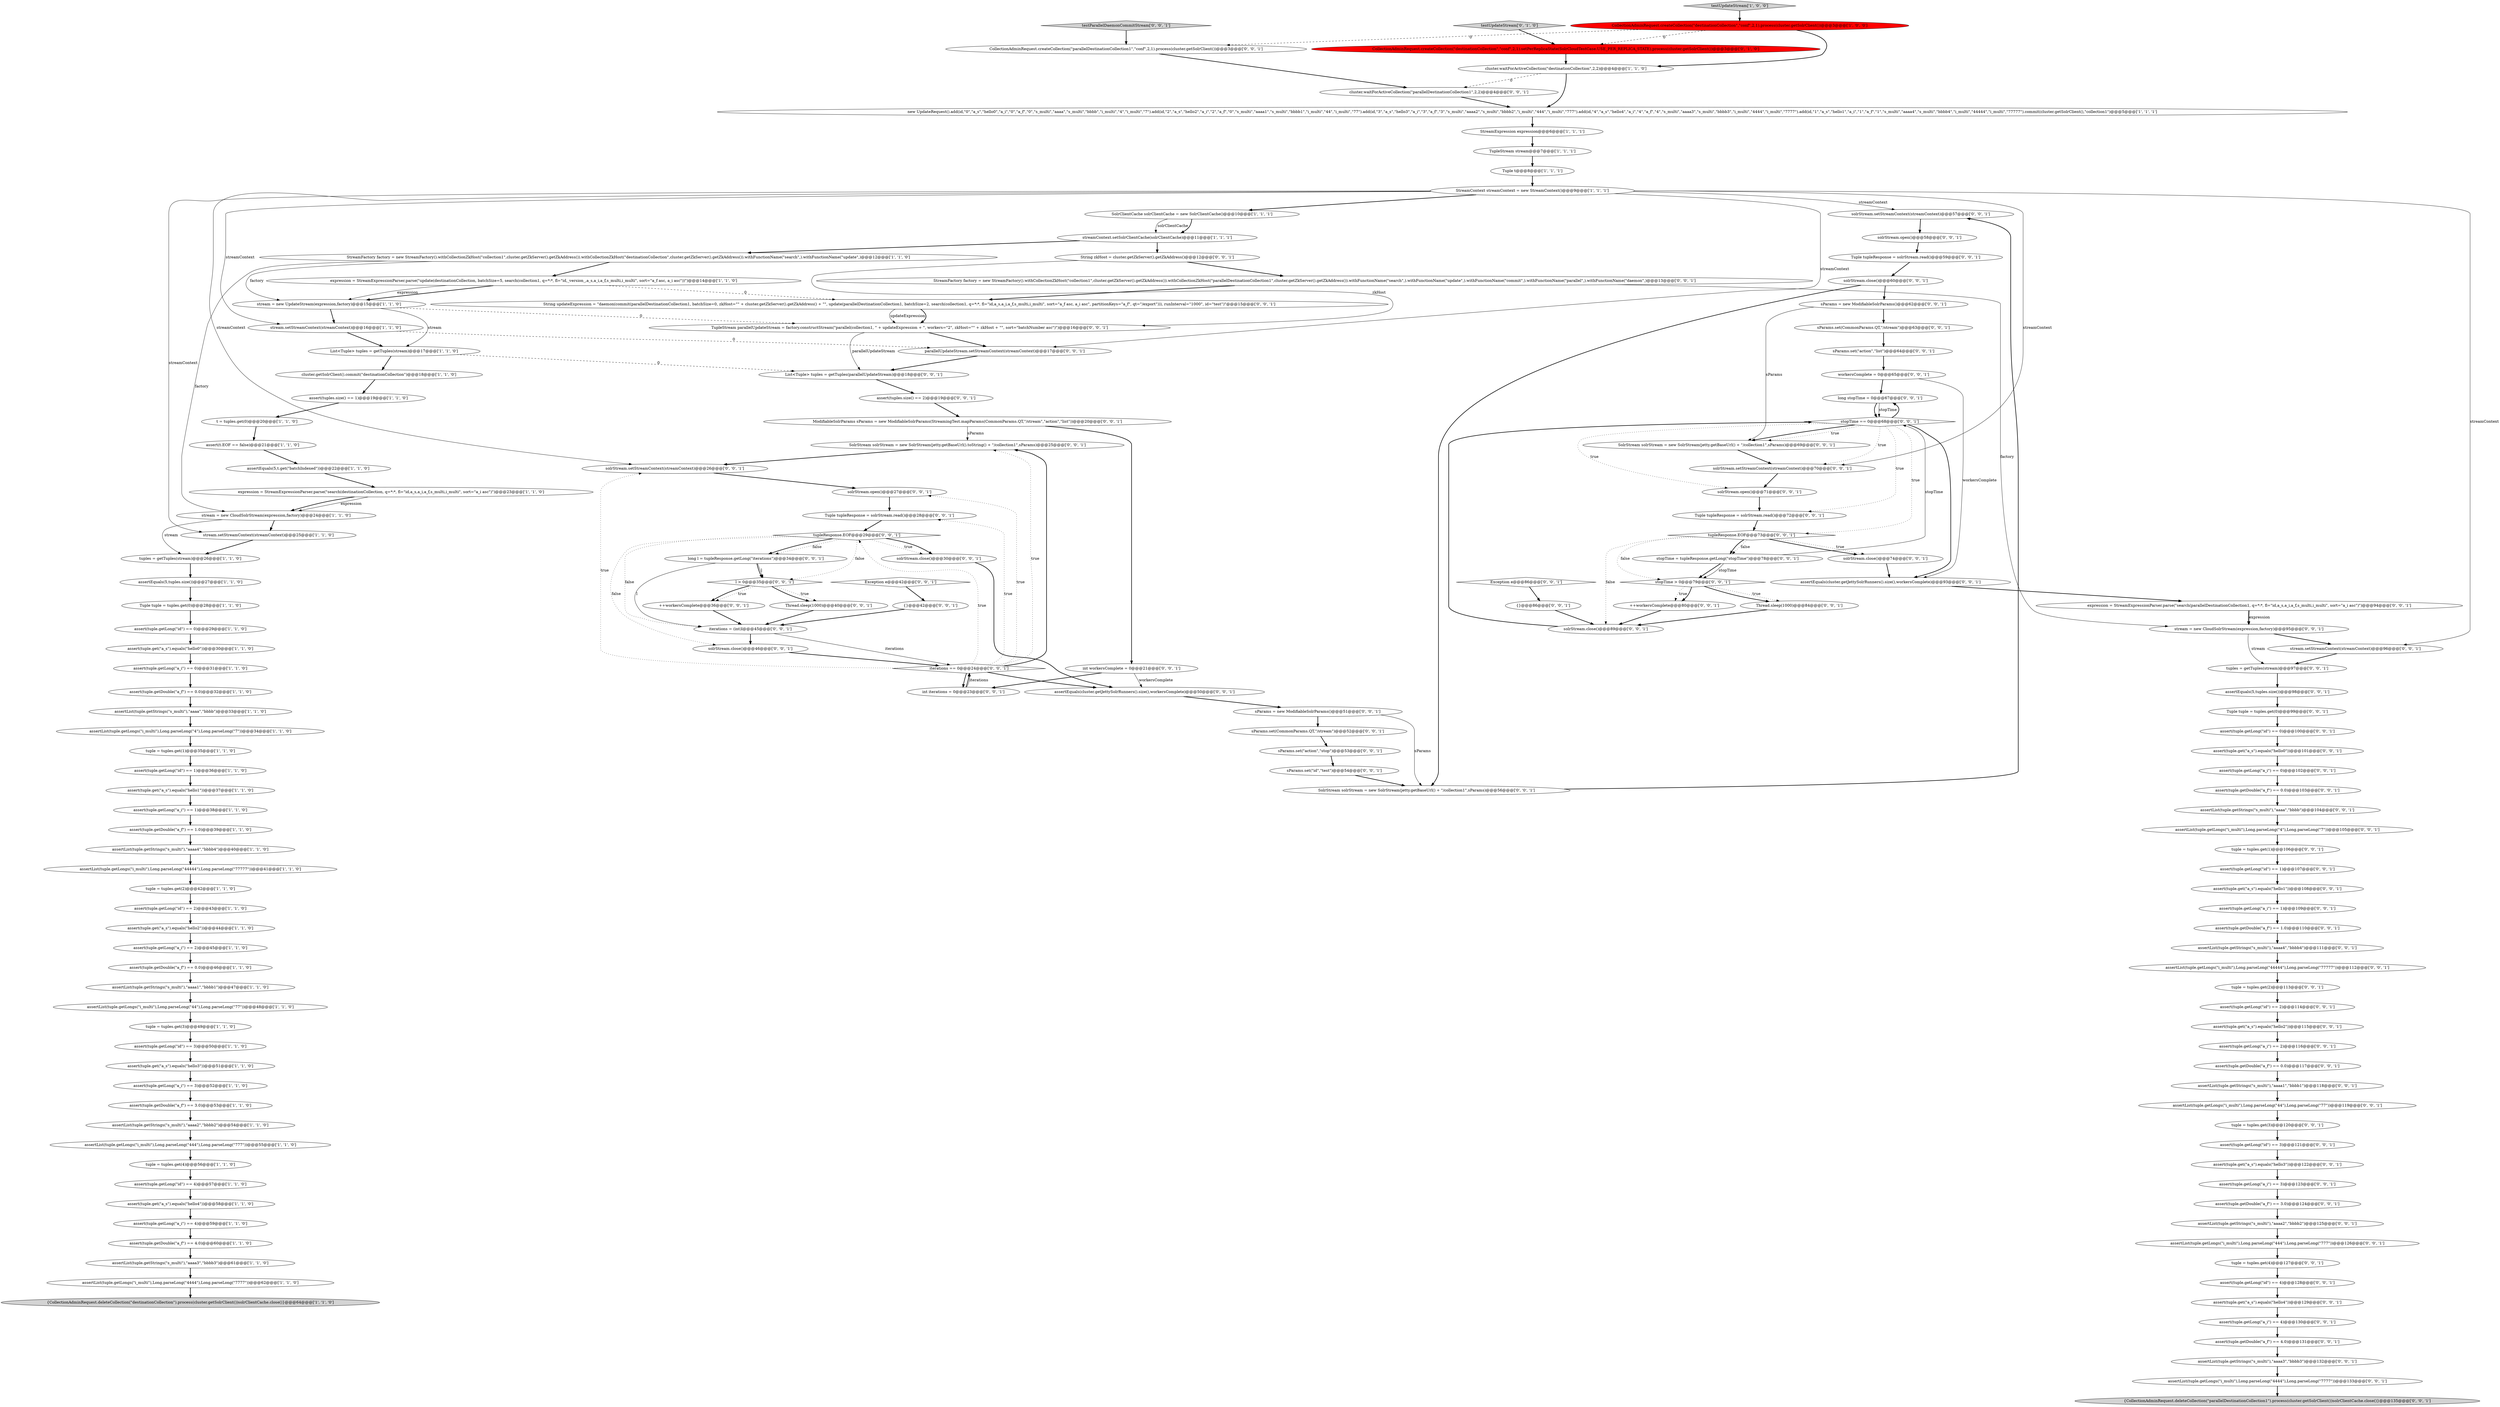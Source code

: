 digraph {
47 [style = filled, label = "CollectionAdminRequest.createCollection(\"destinationCollection\",\"conf\",2,1).process(cluster.getSolrClient())@@@3@@@['1', '0', '0']", fillcolor = red, shape = ellipse image = "AAA1AAABBB1BBB"];
37 [style = filled, label = "assert(tuple.getLong(\"a_i\") == 0)@@@31@@@['1', '1', '0']", fillcolor = white, shape = ellipse image = "AAA0AAABBB1BBB"];
43 [style = filled, label = "assert(tuple.getDouble(\"a_f\") == 4.0)@@@60@@@['1', '1', '0']", fillcolor = white, shape = ellipse image = "AAA0AAABBB1BBB"];
52 [style = filled, label = "{CollectionAdminRequest.deleteCollection(\"destinationCollection\").process(cluster.getSolrClient())solrClientCache.close()}@@@64@@@['1', '1', '0']", fillcolor = lightgray, shape = ellipse image = "AAA0AAABBB1BBB"];
45 [style = filled, label = "StreamFactory factory = new StreamFactory().withCollectionZkHost(\"collection1\",cluster.getZkServer().getZkAddress()).withCollectionZkHost(\"destinationCollection\",cluster.getZkServer().getZkAddress()).withFunctionName(\"search\",).withFunctionName(\"update\",)@@@12@@@['1', '1', '0']", fillcolor = white, shape = ellipse image = "AAA0AAABBB1BBB"];
84 [style = filled, label = "long l = tupleResponse.getLong(\"iterations\")@@@34@@@['0', '0', '1']", fillcolor = white, shape = ellipse image = "AAA0AAABBB3BBB"];
142 [style = filled, label = "tupleResponse.EOF@@@29@@@['0', '0', '1']", fillcolor = white, shape = diamond image = "AAA0AAABBB3BBB"];
150 [style = filled, label = "ModifiableSolrParams sParams = new ModifiableSolrParams(StreamingTest.mapParams(CommonParams.QT,\"/stream\",\"action\",\"list\"))@@@20@@@['0', '0', '1']", fillcolor = white, shape = ellipse image = "AAA0AAABBB3BBB"];
23 [style = filled, label = "assert(tuple.get(\"a_s\").equals(\"hello0\"))@@@30@@@['1', '1', '0']", fillcolor = white, shape = ellipse image = "AAA0AAABBB1BBB"];
158 [style = filled, label = "int iterations = 0@@@23@@@['0', '0', '1']", fillcolor = white, shape = ellipse image = "AAA0AAABBB3BBB"];
89 [style = filled, label = "sParams.set(\"action\",\"stop\")@@@53@@@['0', '0', '1']", fillcolor = white, shape = ellipse image = "AAA0AAABBB3BBB"];
109 [style = filled, label = "stopTime > 0@@@79@@@['0', '0', '1']", fillcolor = white, shape = diamond image = "AAA0AAABBB3BBB"];
160 [style = filled, label = "sParams.set(\"id\",\"test\")@@@54@@@['0', '0', '1']", fillcolor = white, shape = ellipse image = "AAA0AAABBB3BBB"];
118 [style = filled, label = "l > 0@@@35@@@['0', '0', '1']", fillcolor = white, shape = diamond image = "AAA0AAABBB3BBB"];
120 [style = filled, label = "assert(tuple.getLong(\"id\") == 0)@@@100@@@['0', '0', '1']", fillcolor = white, shape = ellipse image = "AAA0AAABBB3BBB"];
107 [style = filled, label = "TupleStream parallelUpdateStream = factory.constructStream(\"parallel(collection1, \" + updateExpression + \", workers=\"2\", zkHost=\"\" + zkHost + \"\", sort=\"batchNumber asc\")\")@@@16@@@['0', '0', '1']", fillcolor = white, shape = ellipse image = "AAA0AAABBB3BBB"];
104 [style = filled, label = "Tuple tupleResponse = solrStream.read()@@@28@@@['0', '0', '1']", fillcolor = white, shape = ellipse image = "AAA0AAABBB3BBB"];
18 [style = filled, label = "t = tuples.get(0)@@@20@@@['1', '1', '0']", fillcolor = white, shape = ellipse image = "AAA0AAABBB1BBB"];
26 [style = filled, label = "assertList(tuple.getLongs(\"i_multi\"),Long.parseLong(\"44\"),Long.parseLong(\"77\"))@@@48@@@['1', '1', '0']", fillcolor = white, shape = ellipse image = "AAA0AAABBB1BBB"];
122 [style = filled, label = "workersComplete = 0@@@65@@@['0', '0', '1']", fillcolor = white, shape = ellipse image = "AAA0AAABBB3BBB"];
65 [style = filled, label = "assert(tuple.getLong(\"a_i\") == 4)@@@130@@@['0', '0', '1']", fillcolor = white, shape = ellipse image = "AAA0AAABBB3BBB"];
139 [style = filled, label = "assert(tuples.size() == 2)@@@19@@@['0', '0', '1']", fillcolor = white, shape = ellipse image = "AAA0AAABBB3BBB"];
133 [style = filled, label = "assertList(tuple.getStrings(\"s_multi\"),\"aaaa1\",\"bbbb1\")@@@118@@@['0', '0', '1']", fillcolor = white, shape = ellipse image = "AAA0AAABBB3BBB"];
136 [style = filled, label = "solrStream.close()@@@89@@@['0', '0', '1']", fillcolor = white, shape = ellipse image = "AAA0AAABBB3BBB"];
86 [style = filled, label = "assert(tuple.getLong(\"a_i\") == 3)@@@123@@@['0', '0', '1']", fillcolor = white, shape = ellipse image = "AAA0AAABBB3BBB"];
44 [style = filled, label = "testUpdateStream['1', '0', '0']", fillcolor = lightgray, shape = diamond image = "AAA0AAABBB1BBB"];
3 [style = filled, label = "assert(tuple.getLong(\"a_i\") == 1)@@@38@@@['1', '1', '0']", fillcolor = white, shape = ellipse image = "AAA0AAABBB1BBB"];
42 [style = filled, label = "Tuple tuple = tuples.get(0)@@@28@@@['1', '1', '0']", fillcolor = white, shape = ellipse image = "AAA0AAABBB1BBB"];
57 [style = filled, label = "Tuple t@@@8@@@['1', '1', '1']", fillcolor = white, shape = ellipse image = "AAA0AAABBB1BBB"];
103 [style = filled, label = "assert(tuple.getLong(\"a_i\") == 0)@@@102@@@['0', '0', '1']", fillcolor = white, shape = ellipse image = "AAA0AAABBB3BBB"];
161 [style = filled, label = "solrStream.close()@@@46@@@['0', '0', '1']", fillcolor = white, shape = ellipse image = "AAA0AAABBB3BBB"];
132 [style = filled, label = "stream = new CloudSolrStream(expression,factory)@@@95@@@['0', '0', '1']", fillcolor = white, shape = ellipse image = "AAA0AAABBB3BBB"];
31 [style = filled, label = "assertList(tuple.getStrings(\"s_multi\"),\"aaaa4\",\"bbbb4\")@@@40@@@['1', '1', '0']", fillcolor = white, shape = ellipse image = "AAA0AAABBB1BBB"];
61 [style = filled, label = "testUpdateStream['0', '1', '0']", fillcolor = lightgray, shape = diamond image = "AAA0AAABBB2BBB"];
54 [style = filled, label = "tuple = tuples.get(4)@@@56@@@['1', '1', '0']", fillcolor = white, shape = ellipse image = "AAA0AAABBB1BBB"];
141 [style = filled, label = "assert(tuple.get(\"a_s\").equals(\"hello4\"))@@@129@@@['0', '0', '1']", fillcolor = white, shape = ellipse image = "AAA0AAABBB3BBB"];
29 [style = filled, label = "tuple = tuples.get(2)@@@42@@@['1', '1', '0']", fillcolor = white, shape = ellipse image = "AAA0AAABBB1BBB"];
76 [style = filled, label = "solrStream.close()@@@60@@@['0', '0', '1']", fillcolor = white, shape = ellipse image = "AAA0AAABBB3BBB"];
63 [style = filled, label = "sParams.set(CommonParams.QT,\"/stream\")@@@52@@@['0', '0', '1']", fillcolor = white, shape = ellipse image = "AAA0AAABBB3BBB"];
117 [style = filled, label = "solrStream.close()@@@74@@@['0', '0', '1']", fillcolor = white, shape = ellipse image = "AAA0AAABBB3BBB"];
146 [style = filled, label = "Tuple tupleResponse = solrStream.read()@@@72@@@['0', '0', '1']", fillcolor = white, shape = ellipse image = "AAA0AAABBB3BBB"];
68 [style = filled, label = "Exception e@@@86@@@['0', '0', '1']", fillcolor = white, shape = diamond image = "AAA0AAABBB3BBB"];
81 [style = filled, label = "assert(tuple.get(\"a_s\").equals(\"hello0\"))@@@101@@@['0', '0', '1']", fillcolor = white, shape = ellipse image = "AAA0AAABBB3BBB"];
28 [style = filled, label = "List<Tuple> tuples = getTuples(stream)@@@17@@@['1', '1', '0']", fillcolor = white, shape = ellipse image = "AAA0AAABBB1BBB"];
155 [style = filled, label = "Exception e@@@42@@@['0', '0', '1']", fillcolor = white, shape = diamond image = "AAA0AAABBB3BBB"];
91 [style = filled, label = "++workersComplete@@@36@@@['0', '0', '1']", fillcolor = white, shape = ellipse image = "AAA0AAABBB3BBB"];
49 [style = filled, label = "assert(tuple.get(\"a_s\").equals(\"hello3\"))@@@51@@@['1', '1', '0']", fillcolor = white, shape = ellipse image = "AAA0AAABBB1BBB"];
72 [style = filled, label = "sParams.set(CommonParams.QT,\"/stream\")@@@63@@@['0', '0', '1']", fillcolor = white, shape = ellipse image = "AAA0AAABBB3BBB"];
82 [style = filled, label = "stream.setStreamContext(streamContext)@@@96@@@['0', '0', '1']", fillcolor = white, shape = ellipse image = "AAA0AAABBB3BBB"];
7 [style = filled, label = "assert(tuple.getLong(\"a_i\") == 4)@@@59@@@['1', '1', '0']", fillcolor = white, shape = ellipse image = "AAA0AAABBB1BBB"];
53 [style = filled, label = "assert(tuple.getLong(\"id\") == 2)@@@43@@@['1', '1', '0']", fillcolor = white, shape = ellipse image = "AAA0AAABBB1BBB"];
87 [style = filled, label = "cluster.waitForActiveCollection(\"parallelDestinationCollection1\",2,2)@@@4@@@['0', '0', '1']", fillcolor = white, shape = ellipse image = "AAA0AAABBB3BBB"];
20 [style = filled, label = "assert(tuple.getDouble(\"a_f\") == 3.0)@@@53@@@['1', '1', '0']", fillcolor = white, shape = ellipse image = "AAA0AAABBB1BBB"];
88 [style = filled, label = "sParams = new ModifiableSolrParams()@@@51@@@['0', '0', '1']", fillcolor = white, shape = ellipse image = "AAA0AAABBB3BBB"];
16 [style = filled, label = "assertEquals(5,t.get(\"batchIndexed\"))@@@22@@@['1', '1', '0']", fillcolor = white, shape = ellipse image = "AAA0AAABBB1BBB"];
111 [style = filled, label = "solrStream.setStreamContext(streamContext)@@@57@@@['0', '0', '1']", fillcolor = white, shape = ellipse image = "AAA0AAABBB3BBB"];
60 [style = filled, label = "assert(tuple.getDouble(\"a_f\") == 1.0)@@@39@@@['1', '1', '0']", fillcolor = white, shape = ellipse image = "AAA0AAABBB1BBB"];
14 [style = filled, label = "assert(tuple.getLong(\"id\") == 4)@@@57@@@['1', '1', '0']", fillcolor = white, shape = ellipse image = "AAA0AAABBB1BBB"];
22 [style = filled, label = "assertList(tuple.getStrings(\"s_multi\"),\"aaaa1\",\"bbbb1\")@@@47@@@['1', '1', '0']", fillcolor = white, shape = ellipse image = "AAA0AAABBB1BBB"];
135 [style = filled, label = "tuple = tuples.get(4)@@@127@@@['0', '0', '1']", fillcolor = white, shape = ellipse image = "AAA0AAABBB3BBB"];
121 [style = filled, label = "Thread.sleep(1000)@@@84@@@['0', '0', '1']", fillcolor = white, shape = ellipse image = "AAA0AAABBB3BBB"];
62 [style = filled, label = "CollectionAdminRequest.createCollection(\"destinationCollection\",\"conf\",2,1).setPerReplicaState(SolrCloudTestCase.USE_PER_REPLICA_STATE).process(cluster.getSolrClient())@@@3@@@['0', '1', '0']", fillcolor = red, shape = ellipse image = "AAA1AAABBB2BBB"];
59 [style = filled, label = "stream.setStreamContext(streamContext)@@@16@@@['1', '1', '0']", fillcolor = white, shape = ellipse image = "AAA0AAABBB1BBB"];
12 [style = filled, label = "assert(t.EOF == false)@@@21@@@['1', '1', '0']", fillcolor = white, shape = ellipse image = "AAA0AAABBB1BBB"];
21 [style = filled, label = "assertList(tuple.getStrings(\"s_multi\"),\"aaaa\",\"bbbb\")@@@33@@@['1', '1', '0']", fillcolor = white, shape = ellipse image = "AAA0AAABBB1BBB"];
30 [style = filled, label = "assertList(tuple.getLongs(\"i_multi\"),Long.parseLong(\"4444\"),Long.parseLong(\"7777\"))@@@62@@@['1', '1', '0']", fillcolor = white, shape = ellipse image = "AAA0AAABBB1BBB"];
153 [style = filled, label = "CollectionAdminRequest.createCollection(\"parallelDestinationCollection1\",\"conf\",2,1).process(cluster.getSolrClient())@@@3@@@['0', '0', '1']", fillcolor = white, shape = ellipse image = "AAA0AAABBB3BBB"];
79 [style = filled, label = "solrStream.open()@@@58@@@['0', '0', '1']", fillcolor = white, shape = ellipse image = "AAA0AAABBB3BBB"];
8 [style = filled, label = "expression = StreamExpressionParser.parse(\"search(destinationCollection, q=*:*, fl=\"id,a_s,a_i,a_f,s_multi,i_multi\", sort=\"a_i asc\")\")@@@23@@@['1', '1', '0']", fillcolor = white, shape = ellipse image = "AAA0AAABBB1BBB"];
100 [style = filled, label = "assertEquals(cluster.getJettySolrRunners().size(),workersComplete)@@@50@@@['0', '0', '1']", fillcolor = white, shape = ellipse image = "AAA0AAABBB3BBB"];
124 [style = filled, label = "tupleResponse.EOF@@@73@@@['0', '0', '1']", fillcolor = white, shape = diamond image = "AAA0AAABBB3BBB"];
41 [style = filled, label = "assert(tuple.getLong(\"id\") == 3)@@@50@@@['1', '1', '0']", fillcolor = white, shape = ellipse image = "AAA0AAABBB1BBB"];
67 [style = filled, label = "solrStream.open()@@@71@@@['0', '0', '1']", fillcolor = white, shape = ellipse image = "AAA0AAABBB3BBB"];
95 [style = filled, label = "SolrStream solrStream = new SolrStream(jetty.getBaseUrl().toString() + \"/collection1\",sParams)@@@25@@@['0', '0', '1']", fillcolor = white, shape = ellipse image = "AAA0AAABBB3BBB"];
119 [style = filled, label = "stopTime = tupleResponse.getLong(\"stopTime\")@@@78@@@['0', '0', '1']", fillcolor = white, shape = ellipse image = "AAA0AAABBB3BBB"];
113 [style = filled, label = "assert(tuple.getLong(\"id\") == 2)@@@114@@@['0', '0', '1']", fillcolor = white, shape = ellipse image = "AAA0AAABBB3BBB"];
99 [style = filled, label = "assertList(tuple.getStrings(\"s_multi\"),\"aaaa3\",\"bbbb3\")@@@132@@@['0', '0', '1']", fillcolor = white, shape = ellipse image = "AAA0AAABBB3BBB"];
151 [style = filled, label = "++workersComplete@@@80@@@['0', '0', '1']", fillcolor = white, shape = ellipse image = "AAA0AAABBB3BBB"];
134 [style = filled, label = "assert(tuple.get(\"a_s\").equals(\"hello2\"))@@@115@@@['0', '0', '1']", fillcolor = white, shape = ellipse image = "AAA0AAABBB3BBB"];
58 [style = filled, label = "assert(tuple.getLong(\"a_i\") == 2)@@@45@@@['1', '1', '0']", fillcolor = white, shape = ellipse image = "AAA0AAABBB1BBB"];
36 [style = filled, label = "SolrClientCache solrClientCache = new SolrClientCache()@@@10@@@['1', '1', '1']", fillcolor = white, shape = ellipse image = "AAA0AAABBB1BBB"];
39 [style = filled, label = "assertList(tuple.getStrings(\"s_multi\"),\"aaaa2\",\"bbbb2\")@@@54@@@['1', '1', '0']", fillcolor = white, shape = ellipse image = "AAA0AAABBB1BBB"];
11 [style = filled, label = "assert(tuple.getDouble(\"a_f\") == 0.0)@@@46@@@['1', '1', '0']", fillcolor = white, shape = ellipse image = "AAA0AAABBB1BBB"];
110 [style = filled, label = "{CollectionAdminRequest.deleteCollection(\"parallelDestinationCollection1\").process(cluster.getSolrClient())solrClientCache.close()}@@@135@@@['0', '0', '1']", fillcolor = lightgray, shape = ellipse image = "AAA0AAABBB3BBB"];
90 [style = filled, label = "StreamFactory factory = new StreamFactory().withCollectionZkHost(\"collection1\",cluster.getZkServer().getZkAddress()).withCollectionZkHost(\"parallelDestinationCollection1\",cluster.getZkServer().getZkAddress()).withFunctionName(\"search\",).withFunctionName(\"update\",).withFunctionName(\"commit\",).withFunctionName(\"parallel\",).withFunctionName(\"daemon\",)@@@13@@@['0', '0', '1']", fillcolor = white, shape = ellipse image = "AAA0AAABBB3BBB"];
17 [style = filled, label = "assertList(tuple.getLongs(\"i_multi\"),Long.parseLong(\"4\"),Long.parseLong(\"7\"))@@@34@@@['1', '1', '0']", fillcolor = white, shape = ellipse image = "AAA0AAABBB1BBB"];
66 [style = filled, label = "assert(tuple.getDouble(\"a_f\") == 4.0)@@@131@@@['0', '0', '1']", fillcolor = white, shape = ellipse image = "AAA0AAABBB3BBB"];
156 [style = filled, label = "SolrStream solrStream = new SolrStream(jetty.getBaseUrl() + \"/collection1\",sParams)@@@69@@@['0', '0', '1']", fillcolor = white, shape = ellipse image = "AAA0AAABBB3BBB"];
5 [style = filled, label = "new UpdateRequest().add(id,\"0\",\"a_s\",\"hello0\",\"a_i\",\"0\",\"a_f\",\"0\",\"s_multi\",\"aaaa\",\"s_multi\",\"bbbb\",\"i_multi\",\"4\",\"i_multi\",\"7\").add(id,\"2\",\"a_s\",\"hello2\",\"a_i\",\"2\",\"a_f\",\"0\",\"s_multi\",\"aaaa1\",\"s_multi\",\"bbbb1\",\"i_multi\",\"44\",\"i_multi\",\"77\").add(id,\"3\",\"a_s\",\"hello3\",\"a_i\",\"3\",\"a_f\",\"3\",\"s_multi\",\"aaaa2\",\"s_multi\",\"bbbb2\",\"i_multi\",\"444\",\"i_multi\",\"777\").add(id,\"4\",\"a_s\",\"hello4\",\"a_i\",\"4\",\"a_f\",\"4\",\"s_multi\",\"aaaa3\",\"s_multi\",\"bbbb3\",\"i_multi\",\"4444\",\"i_multi\",\"7777\").add(id,\"1\",\"a_s\",\"hello1\",\"a_i\",\"1\",\"a_f\",\"1\",\"s_multi\",\"aaaa4\",\"s_multi\",\"bbbb4\",\"i_multi\",\"44444\",\"i_multi\",\"77777\").commit(cluster.getSolrClient(),\"collection1\")@@@5@@@['1', '1', '1']", fillcolor = white, shape = ellipse image = "AAA0AAABBB1BBB"];
64 [style = filled, label = "tuple = tuples.get(1)@@@106@@@['0', '0', '1']", fillcolor = white, shape = ellipse image = "AAA0AAABBB3BBB"];
148 [style = filled, label = "assertList(tuple.getLongs(\"i_multi\"),Long.parseLong(\"44444\"),Long.parseLong(\"77777\"))@@@112@@@['0', '0', '1']", fillcolor = white, shape = ellipse image = "AAA0AAABBB3BBB"];
25 [style = filled, label = "tuple = tuples.get(1)@@@35@@@['1', '1', '0']", fillcolor = white, shape = ellipse image = "AAA0AAABBB1BBB"];
98 [style = filled, label = "assertList(tuple.getStrings(\"s_multi\"),\"aaaa4\",\"bbbb4\")@@@111@@@['0', '0', '1']", fillcolor = white, shape = ellipse image = "AAA0AAABBB3BBB"];
27 [style = filled, label = "cluster.waitForActiveCollection(\"destinationCollection\",2,2)@@@4@@@['1', '1', '0']", fillcolor = white, shape = ellipse image = "AAA0AAABBB1BBB"];
130 [style = filled, label = "testParallelDaemonCommitStream['0', '0', '1']", fillcolor = lightgray, shape = diamond image = "AAA0AAABBB3BBB"];
33 [style = filled, label = "StreamExpression expression@@@6@@@['1', '1', '1']", fillcolor = white, shape = ellipse image = "AAA0AAABBB1BBB"];
145 [style = filled, label = "stopTime == 0@@@68@@@['0', '0', '1']", fillcolor = white, shape = diamond image = "AAA0AAABBB3BBB"];
108 [style = filled, label = "iterations == 0@@@24@@@['0', '0', '1']", fillcolor = white, shape = diamond image = "AAA0AAABBB3BBB"];
38 [style = filled, label = "tuple = tuples.get(3)@@@49@@@['1', '1', '0']", fillcolor = white, shape = ellipse image = "AAA0AAABBB1BBB"];
106 [style = filled, label = "assertEquals(cluster.getJettySolrRunners().size(),workersComplete)@@@93@@@['0', '0', '1']", fillcolor = white, shape = ellipse image = "AAA0AAABBB3BBB"];
6 [style = filled, label = "stream = new UpdateStream(expression,factory)@@@15@@@['1', '1', '0']", fillcolor = white, shape = ellipse image = "AAA0AAABBB1BBB"];
92 [style = filled, label = "assertList(tuple.getLongs(\"i_multi\"),Long.parseLong(\"44\"),Long.parseLong(\"77\"))@@@119@@@['0', '0', '1']", fillcolor = white, shape = ellipse image = "AAA0AAABBB3BBB"];
126 [style = filled, label = "assertEquals(5,tuples.size())@@@98@@@['0', '0', '1']", fillcolor = white, shape = ellipse image = "AAA0AAABBB3BBB"];
74 [style = filled, label = "assert(tuple.getLong(\"a_i\") == 2)@@@116@@@['0', '0', '1']", fillcolor = white, shape = ellipse image = "AAA0AAABBB3BBB"];
140 [style = filled, label = "sParams.set(\"action\",\"list\")@@@64@@@['0', '0', '1']", fillcolor = white, shape = ellipse image = "AAA0AAABBB3BBB"];
105 [style = filled, label = "long stopTime = 0@@@67@@@['0', '0', '1']", fillcolor = white, shape = ellipse image = "AAA0AAABBB3BBB"];
80 [style = filled, label = "iterations = (int)l@@@45@@@['0', '0', '1']", fillcolor = white, shape = ellipse image = "AAA0AAABBB3BBB"];
51 [style = filled, label = "cluster.getSolrClient().commit(\"destinationCollection\")@@@18@@@['1', '1', '0']", fillcolor = white, shape = ellipse image = "AAA0AAABBB1BBB"];
71 [style = filled, label = "assert(tuple.getLong(\"a_i\") == 1)@@@109@@@['0', '0', '1']", fillcolor = white, shape = ellipse image = "AAA0AAABBB3BBB"];
10 [style = filled, label = "tuples = getTuples(stream)@@@26@@@['1', '1', '0']", fillcolor = white, shape = ellipse image = "AAA0AAABBB1BBB"];
112 [style = filled, label = "List<Tuple> tuples = getTuples(parallelUpdateStream)@@@18@@@['0', '0', '1']", fillcolor = white, shape = ellipse image = "AAA0AAABBB3BBB"];
123 [style = filled, label = "sParams = new ModifiableSolrParams()@@@62@@@['0', '0', '1']", fillcolor = white, shape = ellipse image = "AAA0AAABBB3BBB"];
154 [style = filled, label = "assertList(tuple.getStrings(\"s_multi\"),\"aaaa2\",\"bbbb2\")@@@125@@@['0', '0', '1']", fillcolor = white, shape = ellipse image = "AAA0AAABBB3BBB"];
55 [style = filled, label = "assert(tuple.getLong(\"id\") == 0)@@@29@@@['1', '1', '0']", fillcolor = white, shape = ellipse image = "AAA0AAABBB1BBB"];
93 [style = filled, label = "Tuple tupleResponse = solrStream.read()@@@59@@@['0', '0', '1']", fillcolor = white, shape = ellipse image = "AAA0AAABBB3BBB"];
129 [style = filled, label = "assertList(tuple.getLongs(\"i_multi\"),Long.parseLong(\"444\"),Long.parseLong(\"777\"))@@@126@@@['0', '0', '1']", fillcolor = white, shape = ellipse image = "AAA0AAABBB3BBB"];
159 [style = filled, label = "Thread.sleep(1000)@@@40@@@['0', '0', '1']", fillcolor = white, shape = ellipse image = "AAA0AAABBB3BBB"];
137 [style = filled, label = "tuple = tuples.get(2)@@@113@@@['0', '0', '1']", fillcolor = white, shape = ellipse image = "AAA0AAABBB3BBB"];
2 [style = filled, label = "assert(tuple.getLong(\"id\") == 1)@@@36@@@['1', '1', '0']", fillcolor = white, shape = ellipse image = "AAA0AAABBB1BBB"];
143 [style = filled, label = "assert(tuple.getLong(\"id\") == 4)@@@128@@@['0', '0', '1']", fillcolor = white, shape = ellipse image = "AAA0AAABBB3BBB"];
75 [style = filled, label = "int workersComplete = 0@@@21@@@['0', '0', '1']", fillcolor = white, shape = ellipse image = "AAA0AAABBB3BBB"];
102 [style = filled, label = "tuple = tuples.get(3)@@@120@@@['0', '0', '1']", fillcolor = white, shape = ellipse image = "AAA0AAABBB3BBB"];
78 [style = filled, label = "Tuple tuple = tuples.get(0)@@@99@@@['0', '0', '1']", fillcolor = white, shape = ellipse image = "AAA0AAABBB3BBB"];
13 [style = filled, label = "assertList(tuple.getLongs(\"i_multi\"),Long.parseLong(\"44444\"),Long.parseLong(\"77777\"))@@@41@@@['1', '1', '0']", fillcolor = white, shape = ellipse image = "AAA0AAABBB1BBB"];
125 [style = filled, label = "assert(tuple.get(\"a_s\").equals(\"hello3\"))@@@122@@@['0', '0', '1']", fillcolor = white, shape = ellipse image = "AAA0AAABBB3BBB"];
144 [style = filled, label = "assert(tuple.getDouble(\"a_f\") == 3.0)@@@124@@@['0', '0', '1']", fillcolor = white, shape = ellipse image = "AAA0AAABBB3BBB"];
94 [style = filled, label = "{}@@@86@@@['0', '0', '1']", fillcolor = white, shape = ellipse image = "AAA0AAABBB3BBB"];
73 [style = filled, label = "assertList(tuple.getLongs(\"i_multi\"),Long.parseLong(\"4444\"),Long.parseLong(\"7777\"))@@@133@@@['0', '0', '1']", fillcolor = white, shape = ellipse image = "AAA0AAABBB3BBB"];
1 [style = filled, label = "TupleStream stream@@@7@@@['1', '1', '1']", fillcolor = white, shape = ellipse image = "AAA0AAABBB1BBB"];
46 [style = filled, label = "assert(tuple.get(\"a_s\").equals(\"hello2\"))@@@44@@@['1', '1', '0']", fillcolor = white, shape = ellipse image = "AAA0AAABBB1BBB"];
127 [style = filled, label = "parallelUpdateStream.setStreamContext(streamContext)@@@17@@@['0', '0', '1']", fillcolor = white, shape = ellipse image = "AAA0AAABBB3BBB"];
70 [style = filled, label = "solrStream.setStreamContext(streamContext)@@@26@@@['0', '0', '1']", fillcolor = white, shape = ellipse image = "AAA0AAABBB3BBB"];
157 [style = filled, label = "assertList(tuple.getLongs(\"i_multi\"),Long.parseLong(\"4\"),Long.parseLong(\"7\"))@@@105@@@['0', '0', '1']", fillcolor = white, shape = ellipse image = "AAA0AAABBB3BBB"];
34 [style = filled, label = "assertList(tuple.getLongs(\"i_multi\"),Long.parseLong(\"444\"),Long.parseLong(\"777\"))@@@55@@@['1', '1', '0']", fillcolor = white, shape = ellipse image = "AAA0AAABBB1BBB"];
131 [style = filled, label = "assert(tuple.getDouble(\"a_f\") == 1.0)@@@110@@@['0', '0', '1']", fillcolor = white, shape = ellipse image = "AAA0AAABBB3BBB"];
128 [style = filled, label = "expression = StreamExpressionParser.parse(\"search(parallelDestinationCollection1, q=*:*, fl=\"id,a_s,a_i,a_f,s_multi,i_multi\", sort=\"a_i asc\")\")@@@94@@@['0', '0', '1']", fillcolor = white, shape = ellipse image = "AAA0AAABBB3BBB"];
48 [style = filled, label = "expression = StreamExpressionParser.parse(\"update(destinationCollection, batchSize=5, search(collection1, q=*:*, fl=\"id,_version_,a_s,a_i,a_f,s_multi,i_multi\", sort=\"a_f asc, a_i asc\"))\")@@@14@@@['1', '1', '0']", fillcolor = white, shape = ellipse image = "AAA0AAABBB1BBB"];
0 [style = filled, label = "stream.setStreamContext(streamContext)@@@25@@@['1', '1', '0']", fillcolor = white, shape = ellipse image = "AAA0AAABBB1BBB"];
83 [style = filled, label = "String updateExpression = \"daemon(commit(parallelDestinationCollection1, batchSize=0, zkHost=\"\" + cluster.getZkServer().getZkAddress() + \"\", update(parallelDestinationCollection1, batchSize=2, search(collection1, q=*:*, fl=\"id,a_s,a_i,a_f,s_multi,i_multi\", sort=\"a_f asc, a_i asc\", partitionKeys=\"a_f\", qt=\"/export\"))), runInterval=\"1000\", id=\"test\")\"@@@15@@@['0', '0', '1']", fillcolor = white, shape = ellipse image = "AAA0AAABBB3BBB"];
15 [style = filled, label = "streamContext.setSolrClientCache(solrClientCache)@@@11@@@['1', '1', '1']", fillcolor = white, shape = ellipse image = "AAA0AAABBB1BBB"];
114 [style = filled, label = "tuples = getTuples(stream)@@@97@@@['0', '0', '1']", fillcolor = white, shape = ellipse image = "AAA0AAABBB3BBB"];
24 [style = filled, label = "assert(tuple.getLong(\"a_i\") == 3)@@@52@@@['1', '1', '0']", fillcolor = white, shape = ellipse image = "AAA0AAABBB1BBB"];
32 [style = filled, label = "assertEquals(5,tuples.size())@@@27@@@['1', '1', '0']", fillcolor = white, shape = ellipse image = "AAA0AAABBB1BBB"];
96 [style = filled, label = "String zkHost = cluster.getZkServer().getZkAddress()@@@12@@@['0', '0', '1']", fillcolor = white, shape = ellipse image = "AAA0AAABBB3BBB"];
4 [style = filled, label = "assertList(tuple.getStrings(\"s_multi\"),\"aaaa3\",\"bbbb3\")@@@61@@@['1', '1', '0']", fillcolor = white, shape = ellipse image = "AAA0AAABBB1BBB"];
35 [style = filled, label = "assert(tuple.getDouble(\"a_f\") == 0.0)@@@32@@@['1', '1', '0']", fillcolor = white, shape = ellipse image = "AAA0AAABBB1BBB"];
56 [style = filled, label = "assert(tuples.size() == 1)@@@19@@@['1', '1', '0']", fillcolor = white, shape = ellipse image = "AAA0AAABBB1BBB"];
97 [style = filled, label = "solrStream.open()@@@27@@@['0', '0', '1']", fillcolor = white, shape = ellipse image = "AAA0AAABBB3BBB"];
69 [style = filled, label = "solrStream.setStreamContext(streamContext)@@@70@@@['0', '0', '1']", fillcolor = white, shape = ellipse image = "AAA0AAABBB3BBB"];
85 [style = filled, label = "assert(tuple.get(\"a_s\").equals(\"hello1\"))@@@108@@@['0', '0', '1']", fillcolor = white, shape = ellipse image = "AAA0AAABBB3BBB"];
77 [style = filled, label = "assert(tuple.getDouble(\"a_f\") == 0.0)@@@103@@@['0', '0', '1']", fillcolor = white, shape = ellipse image = "AAA0AAABBB3BBB"];
19 [style = filled, label = "StreamContext streamContext = new StreamContext()@@@9@@@['1', '1', '1']", fillcolor = white, shape = ellipse image = "AAA0AAABBB1BBB"];
40 [style = filled, label = "assert(tuple.get(\"a_s\").equals(\"hello1\"))@@@37@@@['1', '1', '0']", fillcolor = white, shape = ellipse image = "AAA0AAABBB1BBB"];
101 [style = filled, label = "SolrStream solrStream = new SolrStream(jetty.getBaseUrl() + \"/collection1\",sParams)@@@56@@@['0', '0', '1']", fillcolor = white, shape = ellipse image = "AAA0AAABBB3BBB"];
9 [style = filled, label = "stream = new CloudSolrStream(expression,factory)@@@24@@@['1', '1', '0']", fillcolor = white, shape = ellipse image = "AAA0AAABBB1BBB"];
149 [style = filled, label = "{}@@@42@@@['0', '0', '1']", fillcolor = white, shape = ellipse image = "AAA0AAABBB3BBB"];
115 [style = filled, label = "assertList(tuple.getStrings(\"s_multi\"),\"aaaa\",\"bbbb\")@@@104@@@['0', '0', '1']", fillcolor = white, shape = ellipse image = "AAA0AAABBB3BBB"];
147 [style = filled, label = "assert(tuple.getLong(\"id\") == 1)@@@107@@@['0', '0', '1']", fillcolor = white, shape = ellipse image = "AAA0AAABBB3BBB"];
50 [style = filled, label = "assert(tuple.get(\"a_s\").equals(\"hello4\"))@@@58@@@['1', '1', '0']", fillcolor = white, shape = ellipse image = "AAA0AAABBB1BBB"];
116 [style = filled, label = "assert(tuple.getLong(\"id\") == 3)@@@121@@@['0', '0', '1']", fillcolor = white, shape = ellipse image = "AAA0AAABBB3BBB"];
138 [style = filled, label = "assert(tuple.getDouble(\"a_f\") == 0.0)@@@117@@@['0', '0', '1']", fillcolor = white, shape = ellipse image = "AAA0AAABBB3BBB"];
152 [style = filled, label = "solrStream.close()@@@30@@@['0', '0', '1']", fillcolor = white, shape = ellipse image = "AAA0AAABBB3BBB"];
27->87 [style = dashed, label="0"];
19->82 [style = solid, label="streamContext"];
17->25 [style = bold, label=""];
45->6 [style = solid, label="factory"];
109->121 [style = dotted, label="true"];
137->113 [style = bold, label=""];
81->103 [style = bold, label=""];
132->114 [style = solid, label="stream"];
47->153 [style = dashed, label="0"];
90->83 [style = bold, label=""];
123->156 [style = solid, label="sParams"];
128->132 [style = solid, label="expression"];
118->159 [style = dotted, label="true"];
146->124 [style = bold, label=""];
145->105 [style = bold, label=""];
30->52 [style = bold, label=""];
135->143 [style = bold, label=""];
108->142 [style = dotted, label="true"];
70->97 [style = bold, label=""];
112->139 [style = bold, label=""];
10->32 [style = bold, label=""];
19->36 [style = bold, label=""];
38->41 [style = bold, label=""];
127->112 [style = bold, label=""];
108->97 [style = dotted, label="true"];
47->27 [style = bold, label=""];
116->125 [style = bold, label=""];
45->48 [style = bold, label=""];
62->27 [style = bold, label=""];
88->63 [style = bold, label=""];
43->4 [style = bold, label=""];
136->145 [style = bold, label=""];
142->118 [style = dotted, label="false"];
49->24 [style = bold, label=""];
55->23 [style = bold, label=""];
85->71 [style = bold, label=""];
152->100 [style = bold, label=""];
106->128 [style = bold, label=""];
80->108 [style = solid, label="iterations"];
92->102 [style = bold, label=""];
154->129 [style = bold, label=""];
131->98 [style = bold, label=""];
97->104 [style = bold, label=""];
19->69 [style = solid, label="streamContext"];
7->43 [style = bold, label=""];
119->145 [style = solid, label="stopTime"];
122->106 [style = solid, label="workersComplete"];
19->59 [style = solid, label="streamContext"];
27->5 [style = bold, label=""];
139->150 [style = bold, label=""];
100->88 [style = bold, label=""];
128->132 [style = bold, label=""];
19->0 [style = solid, label="streamContext"];
19->70 [style = solid, label="streamContext"];
124->119 [style = dotted, label="false"];
44->47 [style = bold, label=""];
158->108 [style = solid, label="iterations"];
48->83 [style = dashed, label="0"];
58->11 [style = bold, label=""];
102->116 [style = bold, label=""];
88->101 [style = solid, label="sParams"];
109->151 [style = dotted, label="true"];
5->33 [style = bold, label=""];
73->110 [style = bold, label=""];
141->65 [style = bold, label=""];
39->34 [style = bold, label=""];
142->84 [style = dotted, label="false"];
98->148 [style = bold, label=""];
118->91 [style = dotted, label="true"];
6->107 [style = dashed, label="0"];
18->12 [style = bold, label=""];
34->54 [style = bold, label=""];
76->101 [style = bold, label=""];
113->134 [style = bold, label=""];
65->66 [style = bold, label=""];
41->49 [style = bold, label=""];
144->154 [style = bold, label=""];
119->109 [style = bold, label=""];
133->92 [style = bold, label=""];
153->87 [style = bold, label=""];
35->21 [style = bold, label=""];
25->2 [style = bold, label=""];
124->117 [style = bold, label=""];
117->106 [style = bold, label=""];
83->107 [style = solid, label="updateExpression"];
108->100 [style = bold, label=""];
24->20 [style = bold, label=""];
148->137 [style = bold, label=""];
23->37 [style = bold, label=""];
94->136 [style = bold, label=""];
151->136 [style = bold, label=""];
96->90 [style = bold, label=""];
40->3 [style = bold, label=""];
145->146 [style = dotted, label="true"];
63->89 [style = bold, label=""];
124->136 [style = dotted, label="false"];
132->82 [style = bold, label=""];
45->9 [style = solid, label="factory"];
75->158 [style = bold, label=""];
119->109 [style = solid, label="stopTime"];
145->156 [style = dotted, label="true"];
60->31 [style = bold, label=""];
20->39 [style = bold, label=""];
84->118 [style = solid, label="l"];
83->107 [style = bold, label=""];
108->158 [style = bold, label=""];
150->95 [style = solid, label="sParams"];
59->28 [style = bold, label=""];
56->18 [style = bold, label=""];
96->107 [style = solid, label="zkHost"];
32->42 [style = bold, label=""];
59->127 [style = dashed, label="0"];
89->160 [style = bold, label=""];
86->144 [style = bold, label=""];
118->91 [style = bold, label=""];
107->127 [style = bold, label=""];
114->126 [style = bold, label=""];
143->141 [style = bold, label=""];
22->26 [style = bold, label=""];
108->70 [style = dotted, label="true"];
145->156 [style = bold, label=""];
130->153 [style = bold, label=""];
124->109 [style = dotted, label="false"];
93->76 [style = bold, label=""];
115->157 [style = bold, label=""];
134->74 [style = bold, label=""];
16->8 [style = bold, label=""];
9->10 [style = solid, label="stream"];
101->111 [style = bold, label=""];
161->108 [style = bold, label=""];
111->79 [style = bold, label=""];
31->13 [style = bold, label=""];
57->19 [style = bold, label=""];
105->145 [style = bold, label=""];
159->80 [style = bold, label=""];
84->118 [style = bold, label=""];
142->152 [style = bold, label=""];
48->6 [style = bold, label=""];
42->55 [style = bold, label=""];
145->106 [style = bold, label=""];
147->85 [style = bold, label=""];
142->152 [style = dotted, label="true"];
145->67 [style = dotted, label="true"];
76->123 [style = bold, label=""];
95->70 [style = bold, label=""];
157->64 [style = bold, label=""];
68->94 [style = bold, label=""];
53->46 [style = bold, label=""];
48->6 [style = solid, label="expression"];
124->119 [style = bold, label=""];
75->100 [style = solid, label="workersComplete"];
108->95 [style = bold, label=""];
1->57 [style = bold, label=""];
105->145 [style = solid, label="stopTime"];
142->161 [style = dotted, label="false"];
84->80 [style = solid, label="l"];
108->95 [style = dotted, label="true"];
109->121 [style = bold, label=""];
124->117 [style = dotted, label="true"];
14->50 [style = bold, label=""];
11->22 [style = bold, label=""];
120->81 [style = bold, label=""];
47->62 [style = dashed, label="0"];
108->104 [style = dotted, label="true"];
160->101 [style = bold, label=""];
145->69 [style = dotted, label="true"];
37->35 [style = bold, label=""];
104->142 [style = bold, label=""];
6->59 [style = bold, label=""];
109->151 [style = bold, label=""];
99->73 [style = bold, label=""];
122->105 [style = bold, label=""];
61->62 [style = bold, label=""];
54->14 [style = bold, label=""];
29->53 [style = bold, label=""];
36->15 [style = solid, label="solrClientCache"];
15->45 [style = bold, label=""];
155->149 [style = bold, label=""];
71->131 [style = bold, label=""];
9->0 [style = bold, label=""];
69->67 [style = bold, label=""];
72->140 [style = bold, label=""];
78->120 [style = bold, label=""];
36->15 [style = bold, label=""];
107->112 [style = solid, label="parallelUpdateStream"];
51->56 [style = bold, label=""];
50->7 [style = bold, label=""];
33->1 [style = bold, label=""];
12->16 [style = bold, label=""];
2->40 [style = bold, label=""];
46->58 [style = bold, label=""];
80->161 [style = bold, label=""];
123->72 [style = bold, label=""];
28->51 [style = bold, label=""];
74->138 [style = bold, label=""];
66->99 [style = bold, label=""];
28->112 [style = dashed, label="0"];
103->77 [style = bold, label=""];
129->135 [style = bold, label=""];
121->136 [style = bold, label=""];
26->38 [style = bold, label=""];
145->124 [style = dotted, label="true"];
13->29 [style = bold, label=""];
0->10 [style = bold, label=""];
158->108 [style = bold, label=""];
140->122 [style = bold, label=""];
8->9 [style = solid, label="expression"];
4->30 [style = bold, label=""];
82->114 [style = bold, label=""];
149->80 [style = bold, label=""];
138->133 [style = bold, label=""];
118->159 [style = bold, label=""];
15->96 [style = bold, label=""];
125->86 [style = bold, label=""];
19->111 [style = solid, label="streamContext"];
64->147 [style = bold, label=""];
91->80 [style = bold, label=""];
67->146 [style = bold, label=""];
90->132 [style = solid, label="factory"];
87->5 [style = bold, label=""];
8->9 [style = bold, label=""];
126->78 [style = bold, label=""];
77->115 [style = bold, label=""];
19->127 [style = solid, label="streamContext"];
6->28 [style = solid, label="stream"];
142->84 [style = bold, label=""];
150->75 [style = bold, label=""];
156->69 [style = bold, label=""];
21->17 [style = bold, label=""];
79->93 [style = bold, label=""];
142->80 [style = dotted, label="false"];
3->60 [style = bold, label=""];
}
